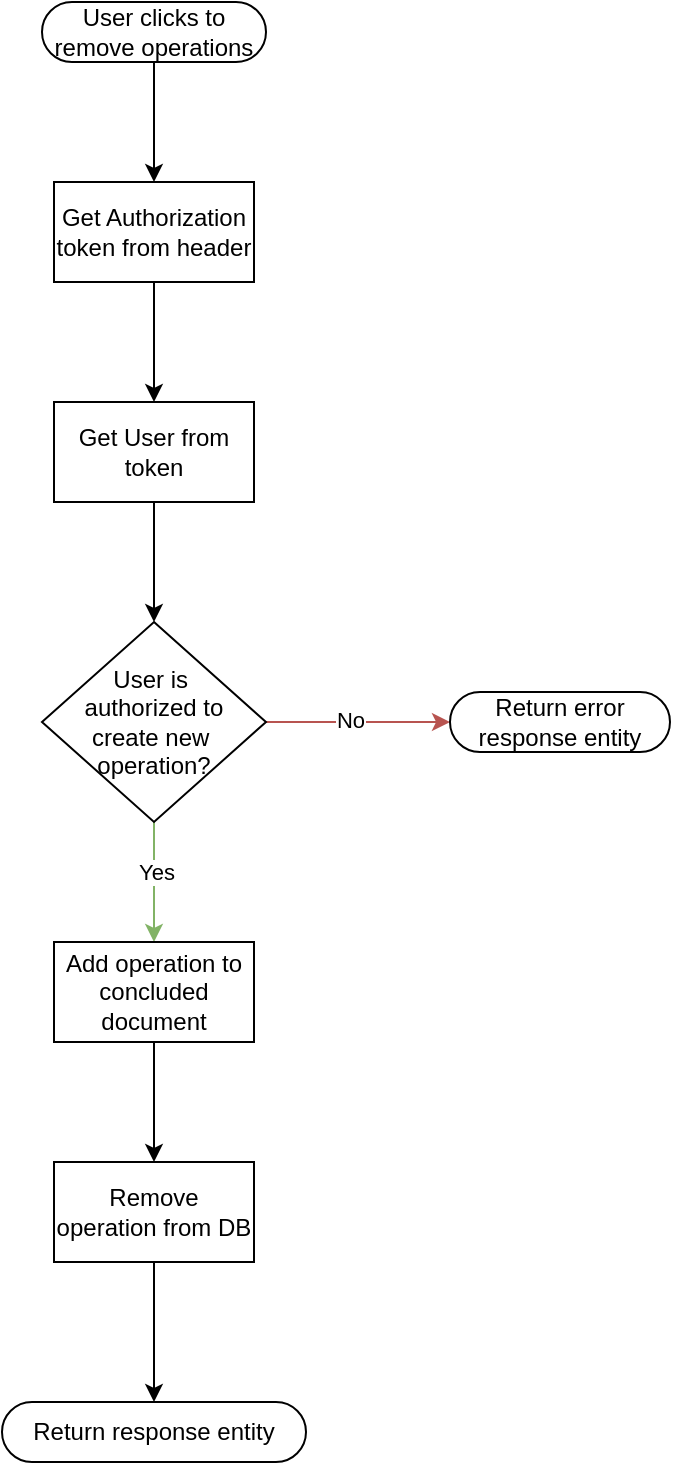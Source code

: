 <mxfile version="28.0.7">
  <diagram name="Página-1" id="TMDoCD8hCcpHIJEySzZF">
    <mxGraphModel dx="727" dy="406" grid="1" gridSize="10" guides="1" tooltips="1" connect="1" arrows="1" fold="1" page="1" pageScale="1" pageWidth="827" pageHeight="1169" math="0" shadow="0">
      <root>
        <mxCell id="0" />
        <mxCell id="1" parent="0" />
        <mxCell id="UQOomTZAaCyZAPaUyG3R-46" style="edgeStyle=orthogonalEdgeStyle;rounded=0;orthogonalLoop=1;jettySize=auto;html=1;entryX=0.5;entryY=0.5;entryDx=0;entryDy=-15;entryPerimeter=0;" parent="1" edge="1">
          <mxGeometry relative="1" as="geometry">
            <mxPoint x="414" y="530" as="targetPoint" />
          </mxGeometry>
        </mxCell>
        <mxCell id="QcQdOetUA6qP5Ii0NC-2-26" style="edgeStyle=orthogonalEdgeStyle;rounded=0;orthogonalLoop=1;jettySize=auto;html=1;" parent="1" edge="1">
          <mxGeometry relative="1" as="geometry">
            <mxPoint x="140" y="710" as="sourcePoint" />
          </mxGeometry>
        </mxCell>
        <mxCell id="7Zbe0JVSpx2qkuPcfZEY-54" style="edgeStyle=orthogonalEdgeStyle;rounded=0;orthogonalLoop=1;jettySize=auto;html=1;" edge="1" parent="1" source="7Zbe0JVSpx2qkuPcfZEY-32" target="7Zbe0JVSpx2qkuPcfZEY-39">
          <mxGeometry relative="1" as="geometry" />
        </mxCell>
        <mxCell id="7Zbe0JVSpx2qkuPcfZEY-32" value="&lt;div&gt;User clicks to remove operations&lt;/div&gt;" style="html=1;dashed=0;whiteSpace=wrap;shape=mxgraph.dfd.start" vertex="1" parent="1">
          <mxGeometry x="358" y="40" width="112" height="30" as="geometry" />
        </mxCell>
        <mxCell id="7Zbe0JVSpx2qkuPcfZEY-37" value="&lt;div&gt;Return response entity&lt;/div&gt;" style="html=1;dashed=0;whiteSpace=wrap;shape=mxgraph.dfd.start" vertex="1" parent="1">
          <mxGeometry x="338" y="740" width="152" height="30" as="geometry" />
        </mxCell>
        <mxCell id="7Zbe0JVSpx2qkuPcfZEY-43" style="edgeStyle=orthogonalEdgeStyle;rounded=0;orthogonalLoop=1;jettySize=auto;html=1;" edge="1" parent="1" source="7Zbe0JVSpx2qkuPcfZEY-39" target="7Zbe0JVSpx2qkuPcfZEY-42">
          <mxGeometry relative="1" as="geometry" />
        </mxCell>
        <mxCell id="7Zbe0JVSpx2qkuPcfZEY-39" value="Get Authorization token from header" style="html=1;dashed=0;whiteSpace=wrap;" vertex="1" parent="1">
          <mxGeometry x="364" y="130" width="100" height="50" as="geometry" />
        </mxCell>
        <mxCell id="7Zbe0JVSpx2qkuPcfZEY-45" style="edgeStyle=orthogonalEdgeStyle;rounded=0;orthogonalLoop=1;jettySize=auto;html=1;fillColor=#d5e8d4;strokeColor=#82b366;" edge="1" parent="1" source="7Zbe0JVSpx2qkuPcfZEY-41" target="7Zbe0JVSpx2qkuPcfZEY-58">
          <mxGeometry relative="1" as="geometry">
            <mxPoint x="450" y="510" as="targetPoint" />
          </mxGeometry>
        </mxCell>
        <mxCell id="7Zbe0JVSpx2qkuPcfZEY-46" value="Yes" style="edgeLabel;html=1;align=center;verticalAlign=middle;resizable=0;points=[];" vertex="1" connectable="0" parent="7Zbe0JVSpx2qkuPcfZEY-45">
          <mxGeometry x="-0.172" y="1" relative="1" as="geometry">
            <mxPoint as="offset" />
          </mxGeometry>
        </mxCell>
        <mxCell id="7Zbe0JVSpx2qkuPcfZEY-48" style="edgeStyle=orthogonalEdgeStyle;rounded=0;orthogonalLoop=1;jettySize=auto;html=1;fillColor=#f8cecc;strokeColor=#b85450;" edge="1" parent="1" source="7Zbe0JVSpx2qkuPcfZEY-41" target="7Zbe0JVSpx2qkuPcfZEY-47">
          <mxGeometry relative="1" as="geometry" />
        </mxCell>
        <mxCell id="7Zbe0JVSpx2qkuPcfZEY-49" value="No" style="edgeLabel;html=1;align=center;verticalAlign=middle;resizable=0;points=[];" vertex="1" connectable="0" parent="7Zbe0JVSpx2qkuPcfZEY-48">
          <mxGeometry x="-0.082" y="1" relative="1" as="geometry">
            <mxPoint as="offset" />
          </mxGeometry>
        </mxCell>
        <mxCell id="7Zbe0JVSpx2qkuPcfZEY-41" value="&lt;div&gt;User&amp;nbsp;is&amp;nbsp;&lt;/div&gt;&lt;div&gt;authorized to create&amp;nbsp;new&amp;nbsp;&lt;/div&gt;&lt;div&gt;operation?&lt;/div&gt;" style="shape=rhombus;html=1;dashed=0;whiteSpace=wrap;perimeter=rhombusPerimeter;" vertex="1" parent="1">
          <mxGeometry x="358" y="350" width="112" height="100" as="geometry" />
        </mxCell>
        <mxCell id="7Zbe0JVSpx2qkuPcfZEY-44" style="edgeStyle=orthogonalEdgeStyle;rounded=0;orthogonalLoop=1;jettySize=auto;html=1;" edge="1" parent="1" source="7Zbe0JVSpx2qkuPcfZEY-42" target="7Zbe0JVSpx2qkuPcfZEY-41">
          <mxGeometry relative="1" as="geometry" />
        </mxCell>
        <mxCell id="7Zbe0JVSpx2qkuPcfZEY-42" value="Get User from token" style="html=1;dashed=0;whiteSpace=wrap;" vertex="1" parent="1">
          <mxGeometry x="364" y="240" width="100" height="50" as="geometry" />
        </mxCell>
        <mxCell id="7Zbe0JVSpx2qkuPcfZEY-47" value="Return error response entity" style="html=1;dashed=0;whiteSpace=wrap;shape=mxgraph.dfd.start" vertex="1" parent="1">
          <mxGeometry x="562" y="385" width="110" height="30" as="geometry" />
        </mxCell>
        <mxCell id="7Zbe0JVSpx2qkuPcfZEY-56" style="edgeStyle=orthogonalEdgeStyle;rounded=0;orthogonalLoop=1;jettySize=auto;html=1;" edge="1" parent="1" target="7Zbe0JVSpx2qkuPcfZEY-33">
          <mxGeometry relative="1" as="geometry">
            <mxPoint x="414" y="560.0" as="sourcePoint" />
          </mxGeometry>
        </mxCell>
        <mxCell id="7Zbe0JVSpx2qkuPcfZEY-61" style="edgeStyle=orthogonalEdgeStyle;rounded=0;orthogonalLoop=1;jettySize=auto;html=1;" edge="1" parent="1" source="7Zbe0JVSpx2qkuPcfZEY-58" target="7Zbe0JVSpx2qkuPcfZEY-60">
          <mxGeometry relative="1" as="geometry" />
        </mxCell>
        <mxCell id="7Zbe0JVSpx2qkuPcfZEY-58" value="Add operation to concluded document" style="html=1;dashed=0;whiteSpace=wrap;" vertex="1" parent="1">
          <mxGeometry x="364" y="510" width="100" height="50" as="geometry" />
        </mxCell>
        <mxCell id="7Zbe0JVSpx2qkuPcfZEY-62" style="edgeStyle=orthogonalEdgeStyle;rounded=0;orthogonalLoop=1;jettySize=auto;html=1;" edge="1" parent="1" source="7Zbe0JVSpx2qkuPcfZEY-60" target="7Zbe0JVSpx2qkuPcfZEY-37">
          <mxGeometry relative="1" as="geometry" />
        </mxCell>
        <mxCell id="7Zbe0JVSpx2qkuPcfZEY-60" value="Remove operation from DB" style="html=1;dashed=0;whiteSpace=wrap;" vertex="1" parent="1">
          <mxGeometry x="364" y="620" width="100" height="50" as="geometry" />
        </mxCell>
      </root>
    </mxGraphModel>
  </diagram>
</mxfile>
